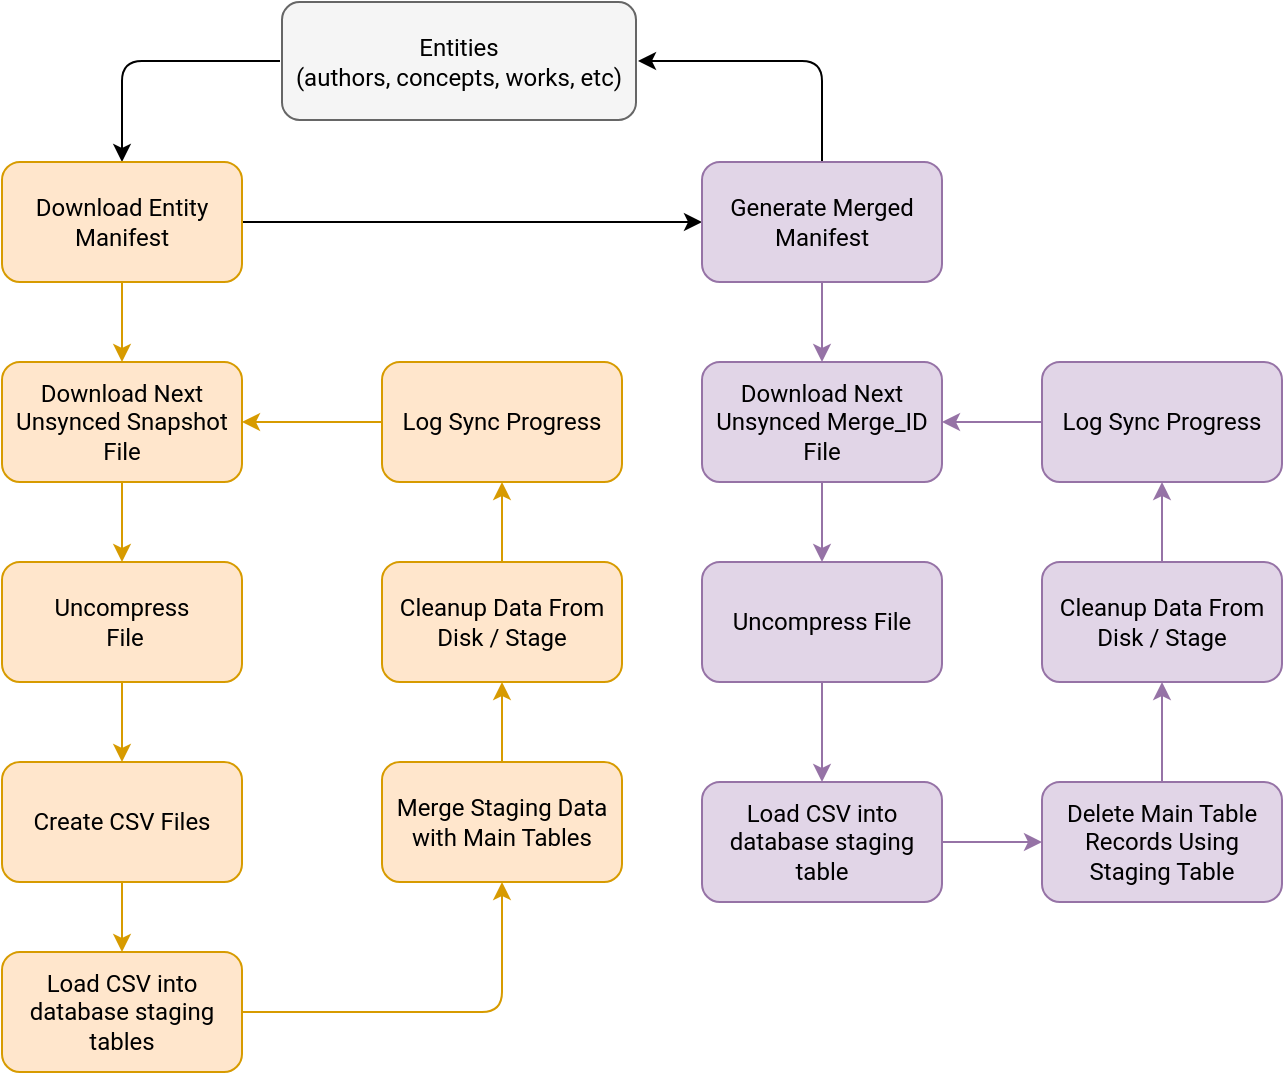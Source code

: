 <mxfile>
    <diagram id="C5RBs43oDa-KdzZeNtuy" name="Page-1">
        <mxGraphModel dx="749" dy="611" grid="1" gridSize="10" guides="1" tooltips="1" connect="1" arrows="1" fold="1" page="1" pageScale="1" pageWidth="827" pageHeight="1169" background="none" math="0" shadow="0">
            <root>
                <mxCell id="WIyWlLk6GJQsqaUBKTNV-0"/>
                <mxCell id="WIyWlLk6GJQsqaUBKTNV-1" parent="WIyWlLk6GJQsqaUBKTNV-0"/>
                <mxCell id="nWWq6aLDM8L6n2UznwfV-1" value="" style="edgeStyle=orthogonalEdgeStyle;rounded=1;orthogonalLoop=1;jettySize=auto;html=1;shadow=0;labelBackgroundColor=none;fontColor=#000000;fontFamily=Roboto;fontSource=https%3A%2F%2Ffonts.googleapis.com%2Fcss%3Ffamily%3DRoboto;" parent="WIyWlLk6GJQsqaUBKTNV-1" source="WIyWlLk6GJQsqaUBKTNV-11" target="nWWq6aLDM8L6n2UznwfV-0" edge="1">
                    <mxGeometry relative="1" as="geometry"/>
                </mxCell>
                <mxCell id="WIyWlLk6GJQsqaUBKTNV-11" value="Entities&lt;br&gt;(authors, concepts, works, etc)" style="rounded=1;whiteSpace=wrap;html=1;fontSize=12;glass=0;strokeWidth=1;shadow=0;perimeterSpacing=1;fontFamily=Roboto;labelBackgroundColor=none;fillColor=#f5f5f5;fontColor=#000000;strokeColor=#666666;fontStyle=0;fontSource=https%3A%2F%2Ffonts.googleapis.com%2Fcss%3Ffamily%3DRoboto;" parent="WIyWlLk6GJQsqaUBKTNV-1" vertex="1">
                    <mxGeometry x="240" y="80" width="177" height="59" as="geometry"/>
                </mxCell>
                <mxCell id="nWWq6aLDM8L6n2UznwfV-3" value="" style="edgeStyle=orthogonalEdgeStyle;rounded=1;orthogonalLoop=1;jettySize=auto;html=1;labelBackgroundColor=none;fontColor=#000000;fillColor=#ffe6cc;strokeColor=#d79b00;fontFamily=Roboto;fontSource=https%3A%2F%2Ffonts.googleapis.com%2Fcss%3Ffamily%3DRoboto;" parent="WIyWlLk6GJQsqaUBKTNV-1" source="nWWq6aLDM8L6n2UznwfV-0" target="nWWq6aLDM8L6n2UznwfV-2" edge="1">
                    <mxGeometry relative="1" as="geometry"/>
                </mxCell>
                <mxCell id="nWWq6aLDM8L6n2UznwfV-21" value="" style="edgeStyle=orthogonalEdgeStyle;rounded=1;orthogonalLoop=1;jettySize=auto;html=1;labelBackgroundColor=none;fontColor=#000000;fontFamily=Roboto;fontSource=https%3A%2F%2Ffonts.googleapis.com%2Fcss%3Ffamily%3DRoboto;" parent="WIyWlLk6GJQsqaUBKTNV-1" source="nWWq6aLDM8L6n2UznwfV-0" target="nWWq6aLDM8L6n2UznwfV-20" edge="1">
                    <mxGeometry relative="1" as="geometry"/>
                </mxCell>
                <mxCell id="nWWq6aLDM8L6n2UznwfV-0" value="Download Entity Manifest" style="whiteSpace=wrap;html=1;rounded=1;glass=0;strokeWidth=1;shadow=0;fillStyle=auto;labelBackgroundColor=none;fillColor=#ffe6cc;strokeColor=#d79b00;fontFamily=Roboto;fontSource=https%3A%2F%2Ffonts.googleapis.com%2Fcss%3Ffamily%3DRoboto;fontColor=#000000;" parent="WIyWlLk6GJQsqaUBKTNV-1" vertex="1">
                    <mxGeometry x="100" y="160" width="120" height="60" as="geometry"/>
                </mxCell>
                <mxCell id="nWWq6aLDM8L6n2UznwfV-6" value="" style="edgeStyle=orthogonalEdgeStyle;rounded=1;orthogonalLoop=1;jettySize=auto;html=1;labelBackgroundColor=none;fontColor=#000000;fillColor=#ffe6cc;strokeColor=#d79b00;fontFamily=Roboto;fontSource=https%3A%2F%2Ffonts.googleapis.com%2Fcss%3Ffamily%3DRoboto;" parent="WIyWlLk6GJQsqaUBKTNV-1" source="nWWq6aLDM8L6n2UznwfV-2" target="nWWq6aLDM8L6n2UznwfV-5" edge="1">
                    <mxGeometry relative="1" as="geometry"/>
                </mxCell>
                <mxCell id="nWWq6aLDM8L6n2UznwfV-2" value="Download Next Unsynced Snapshot File" style="whiteSpace=wrap;html=1;rounded=1;glass=0;strokeWidth=1;shadow=0;fillStyle=auto;labelBackgroundColor=none;fillColor=#ffe6cc;strokeColor=#d79b00;fontFamily=Roboto;fontSource=https%3A%2F%2Ffonts.googleapis.com%2Fcss%3Ffamily%3DRoboto;fontColor=#000000;" parent="WIyWlLk6GJQsqaUBKTNV-1" vertex="1">
                    <mxGeometry x="100" y="260" width="120" height="60" as="geometry"/>
                </mxCell>
                <mxCell id="nWWq6aLDM8L6n2UznwfV-8" value="" style="edgeStyle=orthogonalEdgeStyle;rounded=1;orthogonalLoop=1;jettySize=auto;html=1;labelBackgroundColor=none;fontColor=#000000;fillColor=#ffe6cc;strokeColor=#d79b00;fontFamily=Roboto;fontSource=https%3A%2F%2Ffonts.googleapis.com%2Fcss%3Ffamily%3DRoboto;" parent="WIyWlLk6GJQsqaUBKTNV-1" source="nWWq6aLDM8L6n2UznwfV-5" target="nWWq6aLDM8L6n2UznwfV-7" edge="1">
                    <mxGeometry relative="1" as="geometry"/>
                </mxCell>
                <mxCell id="nWWq6aLDM8L6n2UznwfV-5" value="Uncompress&lt;br&gt;&amp;nbsp;File" style="whiteSpace=wrap;html=1;rounded=1;glass=0;strokeWidth=1;shadow=0;fillStyle=auto;labelBackgroundColor=none;fillColor=#ffe6cc;strokeColor=#d79b00;fontFamily=Roboto;fontSource=https%3A%2F%2Ffonts.googleapis.com%2Fcss%3Ffamily%3DRoboto;fontColor=#000000;" parent="WIyWlLk6GJQsqaUBKTNV-1" vertex="1">
                    <mxGeometry x="100" y="360" width="120" height="60" as="geometry"/>
                </mxCell>
                <mxCell id="nWWq6aLDM8L6n2UznwfV-10" value="" style="edgeStyle=orthogonalEdgeStyle;rounded=1;orthogonalLoop=1;jettySize=auto;html=1;labelBackgroundColor=none;fontColor=#000000;fillColor=#ffe6cc;strokeColor=#d79b00;fontFamily=Roboto;fontSource=https%3A%2F%2Ffonts.googleapis.com%2Fcss%3Ffamily%3DRoboto;" parent="WIyWlLk6GJQsqaUBKTNV-1" source="nWWq6aLDM8L6n2UznwfV-7" target="nWWq6aLDM8L6n2UznwfV-9" edge="1">
                    <mxGeometry relative="1" as="geometry"/>
                </mxCell>
                <mxCell id="nWWq6aLDM8L6n2UznwfV-7" value="Create CSV Files" style="whiteSpace=wrap;html=1;rounded=1;glass=0;strokeWidth=1;shadow=0;fillStyle=auto;labelBackgroundColor=none;fillColor=#ffe6cc;strokeColor=#d79b00;fontFamily=Roboto;fontSource=https%3A%2F%2Ffonts.googleapis.com%2Fcss%3Ffamily%3DRoboto;fontColor=#000000;" parent="WIyWlLk6GJQsqaUBKTNV-1" vertex="1">
                    <mxGeometry x="100" y="460" width="120" height="60" as="geometry"/>
                </mxCell>
                <mxCell id="nWWq6aLDM8L6n2UznwfV-12" value="" style="edgeStyle=orthogonalEdgeStyle;rounded=1;orthogonalLoop=1;jettySize=auto;html=1;labelBackgroundColor=none;fontColor=#000000;fillColor=#ffe6cc;strokeColor=#d79b00;fontFamily=Roboto;fontSource=https%3A%2F%2Ffonts.googleapis.com%2Fcss%3Ffamily%3DRoboto;" parent="WIyWlLk6GJQsqaUBKTNV-1" source="nWWq6aLDM8L6n2UznwfV-9" target="nWWq6aLDM8L6n2UznwfV-11" edge="1">
                    <mxGeometry relative="1" as="geometry"/>
                </mxCell>
                <mxCell id="nWWq6aLDM8L6n2UznwfV-9" value="Load CSV into database staging tables" style="whiteSpace=wrap;html=1;rounded=1;glass=0;strokeWidth=1;shadow=0;fillStyle=auto;labelBackgroundColor=none;fillColor=#ffe6cc;strokeColor=#d79b00;fontFamily=Roboto;fontSource=https%3A%2F%2Ffonts.googleapis.com%2Fcss%3Ffamily%3DRoboto;fontColor=#000000;" parent="WIyWlLk6GJQsqaUBKTNV-1" vertex="1">
                    <mxGeometry x="100" y="555" width="120" height="60" as="geometry"/>
                </mxCell>
                <mxCell id="nWWq6aLDM8L6n2UznwfV-14" value="" style="edgeStyle=orthogonalEdgeStyle;rounded=1;orthogonalLoop=1;jettySize=auto;html=1;labelBackgroundColor=none;fontColor=#000000;fillColor=#ffe6cc;strokeColor=#d79b00;fontFamily=Roboto;fontSource=https%3A%2F%2Ffonts.googleapis.com%2Fcss%3Ffamily%3DRoboto;" parent="WIyWlLk6GJQsqaUBKTNV-1" source="nWWq6aLDM8L6n2UznwfV-11" target="nWWq6aLDM8L6n2UznwfV-13" edge="1">
                    <mxGeometry relative="1" as="geometry"/>
                </mxCell>
                <mxCell id="nWWq6aLDM8L6n2UznwfV-11" value="Merge Staging Data with Main Tables" style="whiteSpace=wrap;html=1;rounded=1;glass=0;strokeWidth=1;shadow=0;fillStyle=auto;labelBackgroundColor=none;fillColor=#ffe6cc;strokeColor=#d79b00;fontFamily=Roboto;fontSource=https%3A%2F%2Ffonts.googleapis.com%2Fcss%3Ffamily%3DRoboto;fontColor=#000000;" parent="WIyWlLk6GJQsqaUBKTNV-1" vertex="1">
                    <mxGeometry x="290" y="460" width="120" height="60" as="geometry"/>
                </mxCell>
                <mxCell id="nWWq6aLDM8L6n2UznwfV-19" value="" style="edgeStyle=orthogonalEdgeStyle;rounded=1;orthogonalLoop=1;jettySize=auto;html=1;labelBackgroundColor=none;fontColor=#000000;fillColor=#ffe6cc;strokeColor=#d79b00;fontFamily=Roboto;fontSource=https%3A%2F%2Ffonts.googleapis.com%2Fcss%3Ffamily%3DRoboto;" parent="WIyWlLk6GJQsqaUBKTNV-1" source="nWWq6aLDM8L6n2UznwfV-13" target="nWWq6aLDM8L6n2UznwfV-15" edge="1">
                    <mxGeometry relative="1" as="geometry"/>
                </mxCell>
                <mxCell id="nWWq6aLDM8L6n2UznwfV-13" value="Cleanup Data From Disk / Stage" style="whiteSpace=wrap;html=1;rounded=1;glass=0;strokeWidth=1;shadow=0;fillStyle=auto;labelBackgroundColor=none;fillColor=#ffe6cc;strokeColor=#d79b00;fontFamily=Roboto;fontSource=https%3A%2F%2Ffonts.googleapis.com%2Fcss%3Ffamily%3DRoboto;fontColor=#000000;" parent="WIyWlLk6GJQsqaUBKTNV-1" vertex="1">
                    <mxGeometry x="290" y="360" width="120" height="60" as="geometry"/>
                </mxCell>
                <mxCell id="nWWq6aLDM8L6n2UznwfV-18" value="" style="edgeStyle=orthogonalEdgeStyle;rounded=1;orthogonalLoop=1;jettySize=auto;html=1;labelBackgroundColor=none;fontColor=#000000;fillColor=#ffe6cc;strokeColor=#d79b00;fontFamily=Roboto;fontSource=https%3A%2F%2Ffonts.googleapis.com%2Fcss%3Ffamily%3DRoboto;" parent="WIyWlLk6GJQsqaUBKTNV-1" source="nWWq6aLDM8L6n2UznwfV-15" target="nWWq6aLDM8L6n2UznwfV-2" edge="1">
                    <mxGeometry relative="1" as="geometry"/>
                </mxCell>
                <mxCell id="nWWq6aLDM8L6n2UznwfV-15" value="Log Sync Progress" style="whiteSpace=wrap;html=1;rounded=1;glass=0;strokeWidth=1;shadow=0;fillStyle=auto;labelBackgroundColor=none;fillColor=#ffe6cc;strokeColor=#d79b00;fontFamily=Roboto;fontSource=https%3A%2F%2Ffonts.googleapis.com%2Fcss%3Ffamily%3DRoboto;fontColor=#000000;" parent="WIyWlLk6GJQsqaUBKTNV-1" vertex="1">
                    <mxGeometry x="290" y="260" width="120" height="60" as="geometry"/>
                </mxCell>
                <mxCell id="nWWq6aLDM8L6n2UznwfV-34" value="" style="edgeStyle=orthogonalEdgeStyle;rounded=1;orthogonalLoop=1;jettySize=auto;html=1;labelBackgroundColor=none;fontColor=#000000;fillColor=#e1d5e7;strokeColor=#9673a6;fontFamily=Roboto;fontSource=https%3A%2F%2Ffonts.googleapis.com%2Fcss%3Ffamily%3DRoboto;" parent="WIyWlLk6GJQsqaUBKTNV-1" source="nWWq6aLDM8L6n2UznwfV-20" target="nWWq6aLDM8L6n2UznwfV-24" edge="1">
                    <mxGeometry relative="1" as="geometry"/>
                </mxCell>
                <mxCell id="nWWq6aLDM8L6n2UznwfV-45" style="edgeStyle=orthogonalEdgeStyle;rounded=1;orthogonalLoop=1;jettySize=auto;html=1;exitX=0.5;exitY=0;exitDx=0;exitDy=0;entryX=1;entryY=0.5;entryDx=0;entryDy=0;curved=0;fontFamily=Roboto;fontSource=https%3A%2F%2Ffonts.googleapis.com%2Fcss%3Ffamily%3DRoboto;fontColor=#000000;" parent="WIyWlLk6GJQsqaUBKTNV-1" source="nWWq6aLDM8L6n2UznwfV-20" target="WIyWlLk6GJQsqaUBKTNV-11" edge="1">
                    <mxGeometry relative="1" as="geometry"/>
                </mxCell>
                <mxCell id="nWWq6aLDM8L6n2UznwfV-20" value="Generate Merged Manifest" style="whiteSpace=wrap;html=1;rounded=1;glass=0;strokeWidth=1;shadow=0;fillStyle=auto;labelBackgroundColor=none;fillColor=#e1d5e7;strokeColor=#9673a6;fontFamily=Roboto;fontSource=https%3A%2F%2Ffonts.googleapis.com%2Fcss%3Ffamily%3DRoboto;fontColor=#000000;" parent="WIyWlLk6GJQsqaUBKTNV-1" vertex="1">
                    <mxGeometry x="450" y="160" width="120" height="60" as="geometry"/>
                </mxCell>
                <mxCell id="nWWq6aLDM8L6n2UznwfV-38" value="" style="edgeStyle=orthogonalEdgeStyle;rounded=0;orthogonalLoop=1;jettySize=auto;html=1;fillColor=#e1d5e7;strokeColor=#9673a6;fontFamily=Roboto;fontSource=https%3A%2F%2Ffonts.googleapis.com%2Fcss%3Ffamily%3DRoboto;fontColor=#000000;" parent="WIyWlLk6GJQsqaUBKTNV-1" source="nWWq6aLDM8L6n2UznwfV-24" target="nWWq6aLDM8L6n2UznwfV-37" edge="1">
                    <mxGeometry relative="1" as="geometry"/>
                </mxCell>
                <mxCell id="nWWq6aLDM8L6n2UznwfV-24" value="Download Next Unsynced Merge_ID File" style="whiteSpace=wrap;html=1;rounded=1;glass=0;strokeWidth=1;shadow=0;fillStyle=auto;labelBackgroundColor=none;fillColor=#e1d5e7;strokeColor=#9673a6;fontFamily=Roboto;fontSource=https%3A%2F%2Ffonts.googleapis.com%2Fcss%3Ffamily%3DRoboto;fontColor=#000000;" parent="WIyWlLk6GJQsqaUBKTNV-1" vertex="1">
                    <mxGeometry x="450" y="260" width="120" height="60" as="geometry"/>
                </mxCell>
                <mxCell id="nWWq6aLDM8L6n2UznwfV-27" value="" style="edgeStyle=orthogonalEdgeStyle;rounded=1;orthogonalLoop=1;jettySize=auto;html=1;labelBackgroundColor=none;fontColor=#000000;fillColor=#e1d5e7;strokeColor=#9673a6;fontFamily=Roboto;fontSource=https%3A%2F%2Ffonts.googleapis.com%2Fcss%3Ffamily%3DRoboto;" parent="WIyWlLk6GJQsqaUBKTNV-1" source="nWWq6aLDM8L6n2UznwfV-28" target="nWWq6aLDM8L6n2UznwfV-30" edge="1">
                    <mxGeometry relative="1" as="geometry"/>
                </mxCell>
                <mxCell id="nWWq6aLDM8L6n2UznwfV-28" value="Load CSV into database staging table" style="whiteSpace=wrap;html=1;rounded=1;glass=0;strokeWidth=1;shadow=0;fillStyle=auto;labelBackgroundColor=none;fillColor=#e1d5e7;strokeColor=#9673a6;fontFamily=Roboto;fontSource=https%3A%2F%2Ffonts.googleapis.com%2Fcss%3Ffamily%3DRoboto;fontColor=#000000;" parent="WIyWlLk6GJQsqaUBKTNV-1" vertex="1">
                    <mxGeometry x="450" y="470" width="120" height="60" as="geometry"/>
                </mxCell>
                <mxCell id="nWWq6aLDM8L6n2UznwfV-29" value="" style="edgeStyle=orthogonalEdgeStyle;rounded=1;orthogonalLoop=1;jettySize=auto;html=1;labelBackgroundColor=none;fontColor=#000000;fillColor=#e1d5e7;strokeColor=#9673a6;fontFamily=Roboto;fontSource=https%3A%2F%2Ffonts.googleapis.com%2Fcss%3Ffamily%3DRoboto;" parent="WIyWlLk6GJQsqaUBKTNV-1" source="nWWq6aLDM8L6n2UznwfV-30" target="nWWq6aLDM8L6n2UznwfV-32" edge="1">
                    <mxGeometry relative="1" as="geometry"/>
                </mxCell>
                <mxCell id="nWWq6aLDM8L6n2UznwfV-30" value="Delete Main Table Records Using Staging Table" style="whiteSpace=wrap;html=1;rounded=1;glass=0;strokeWidth=1;shadow=0;fillStyle=auto;labelBackgroundColor=none;fillColor=#e1d5e7;strokeColor=#9673a6;fontFamily=Roboto;fontSource=https%3A%2F%2Ffonts.googleapis.com%2Fcss%3Ffamily%3DRoboto;fontColor=#000000;" parent="WIyWlLk6GJQsqaUBKTNV-1" vertex="1">
                    <mxGeometry x="620" y="470" width="120" height="60" as="geometry"/>
                </mxCell>
                <mxCell id="nWWq6aLDM8L6n2UznwfV-41" value="" style="edgeStyle=orthogonalEdgeStyle;rounded=0;orthogonalLoop=1;jettySize=auto;html=1;fillColor=#e1d5e7;strokeColor=#9673a6;fontFamily=Roboto;fontSource=https%3A%2F%2Ffonts.googleapis.com%2Fcss%3Ffamily%3DRoboto;fontColor=#000000;" parent="WIyWlLk6GJQsqaUBKTNV-1" source="nWWq6aLDM8L6n2UznwfV-32" target="nWWq6aLDM8L6n2UznwfV-40" edge="1">
                    <mxGeometry relative="1" as="geometry"/>
                </mxCell>
                <mxCell id="nWWq6aLDM8L6n2UznwfV-32" value="Cleanup Data From Disk / Stage" style="whiteSpace=wrap;html=1;rounded=1;glass=0;strokeWidth=1;shadow=0;fillStyle=auto;labelBackgroundColor=none;fillColor=#e1d5e7;strokeColor=#9673a6;fontFamily=Roboto;fontSource=https%3A%2F%2Ffonts.googleapis.com%2Fcss%3Ffamily%3DRoboto;fontColor=#000000;" parent="WIyWlLk6GJQsqaUBKTNV-1" vertex="1">
                    <mxGeometry x="620" y="360" width="120" height="60" as="geometry"/>
                </mxCell>
                <mxCell id="nWWq6aLDM8L6n2UznwfV-39" value="" style="edgeStyle=orthogonalEdgeStyle;rounded=0;orthogonalLoop=1;jettySize=auto;html=1;fillColor=#e1d5e7;strokeColor=#9673a6;fontFamily=Roboto;fontSource=https%3A%2F%2Ffonts.googleapis.com%2Fcss%3Ffamily%3DRoboto;fontColor=#000000;" parent="WIyWlLk6GJQsqaUBKTNV-1" source="nWWq6aLDM8L6n2UznwfV-37" target="nWWq6aLDM8L6n2UznwfV-28" edge="1">
                    <mxGeometry relative="1" as="geometry"/>
                </mxCell>
                <mxCell id="nWWq6aLDM8L6n2UznwfV-37" value="Uncompress File" style="whiteSpace=wrap;html=1;rounded=1;glass=0;strokeWidth=1;shadow=0;fillStyle=auto;labelBackgroundColor=none;fillColor=#e1d5e7;strokeColor=#9673a6;fontFamily=Roboto;fontSource=https%3A%2F%2Ffonts.googleapis.com%2Fcss%3Ffamily%3DRoboto;fontColor=#000000;" parent="WIyWlLk6GJQsqaUBKTNV-1" vertex="1">
                    <mxGeometry x="450" y="360" width="120" height="60" as="geometry"/>
                </mxCell>
                <mxCell id="nWWq6aLDM8L6n2UznwfV-42" value="" style="edgeStyle=orthogonalEdgeStyle;rounded=0;orthogonalLoop=1;jettySize=auto;html=1;fillColor=#e1d5e7;strokeColor=#9673a6;fontFamily=Roboto;fontSource=https%3A%2F%2Ffonts.googleapis.com%2Fcss%3Ffamily%3DRoboto;fontColor=#000000;" parent="WIyWlLk6GJQsqaUBKTNV-1" source="nWWq6aLDM8L6n2UznwfV-40" target="nWWq6aLDM8L6n2UznwfV-24" edge="1">
                    <mxGeometry relative="1" as="geometry"/>
                </mxCell>
                <mxCell id="nWWq6aLDM8L6n2UznwfV-40" value="Log Sync Progress" style="whiteSpace=wrap;html=1;rounded=1;glass=0;strokeWidth=1;shadow=0;fillStyle=auto;labelBackgroundColor=none;fillColor=#e1d5e7;strokeColor=#9673a6;fontFamily=Roboto;fontSource=https%3A%2F%2Ffonts.googleapis.com%2Fcss%3Ffamily%3DRoboto;fontColor=#000000;" parent="WIyWlLk6GJQsqaUBKTNV-1" vertex="1">
                    <mxGeometry x="620" y="260" width="120" height="60" as="geometry"/>
                </mxCell>
            </root>
        </mxGraphModel>
    </diagram>
</mxfile>
